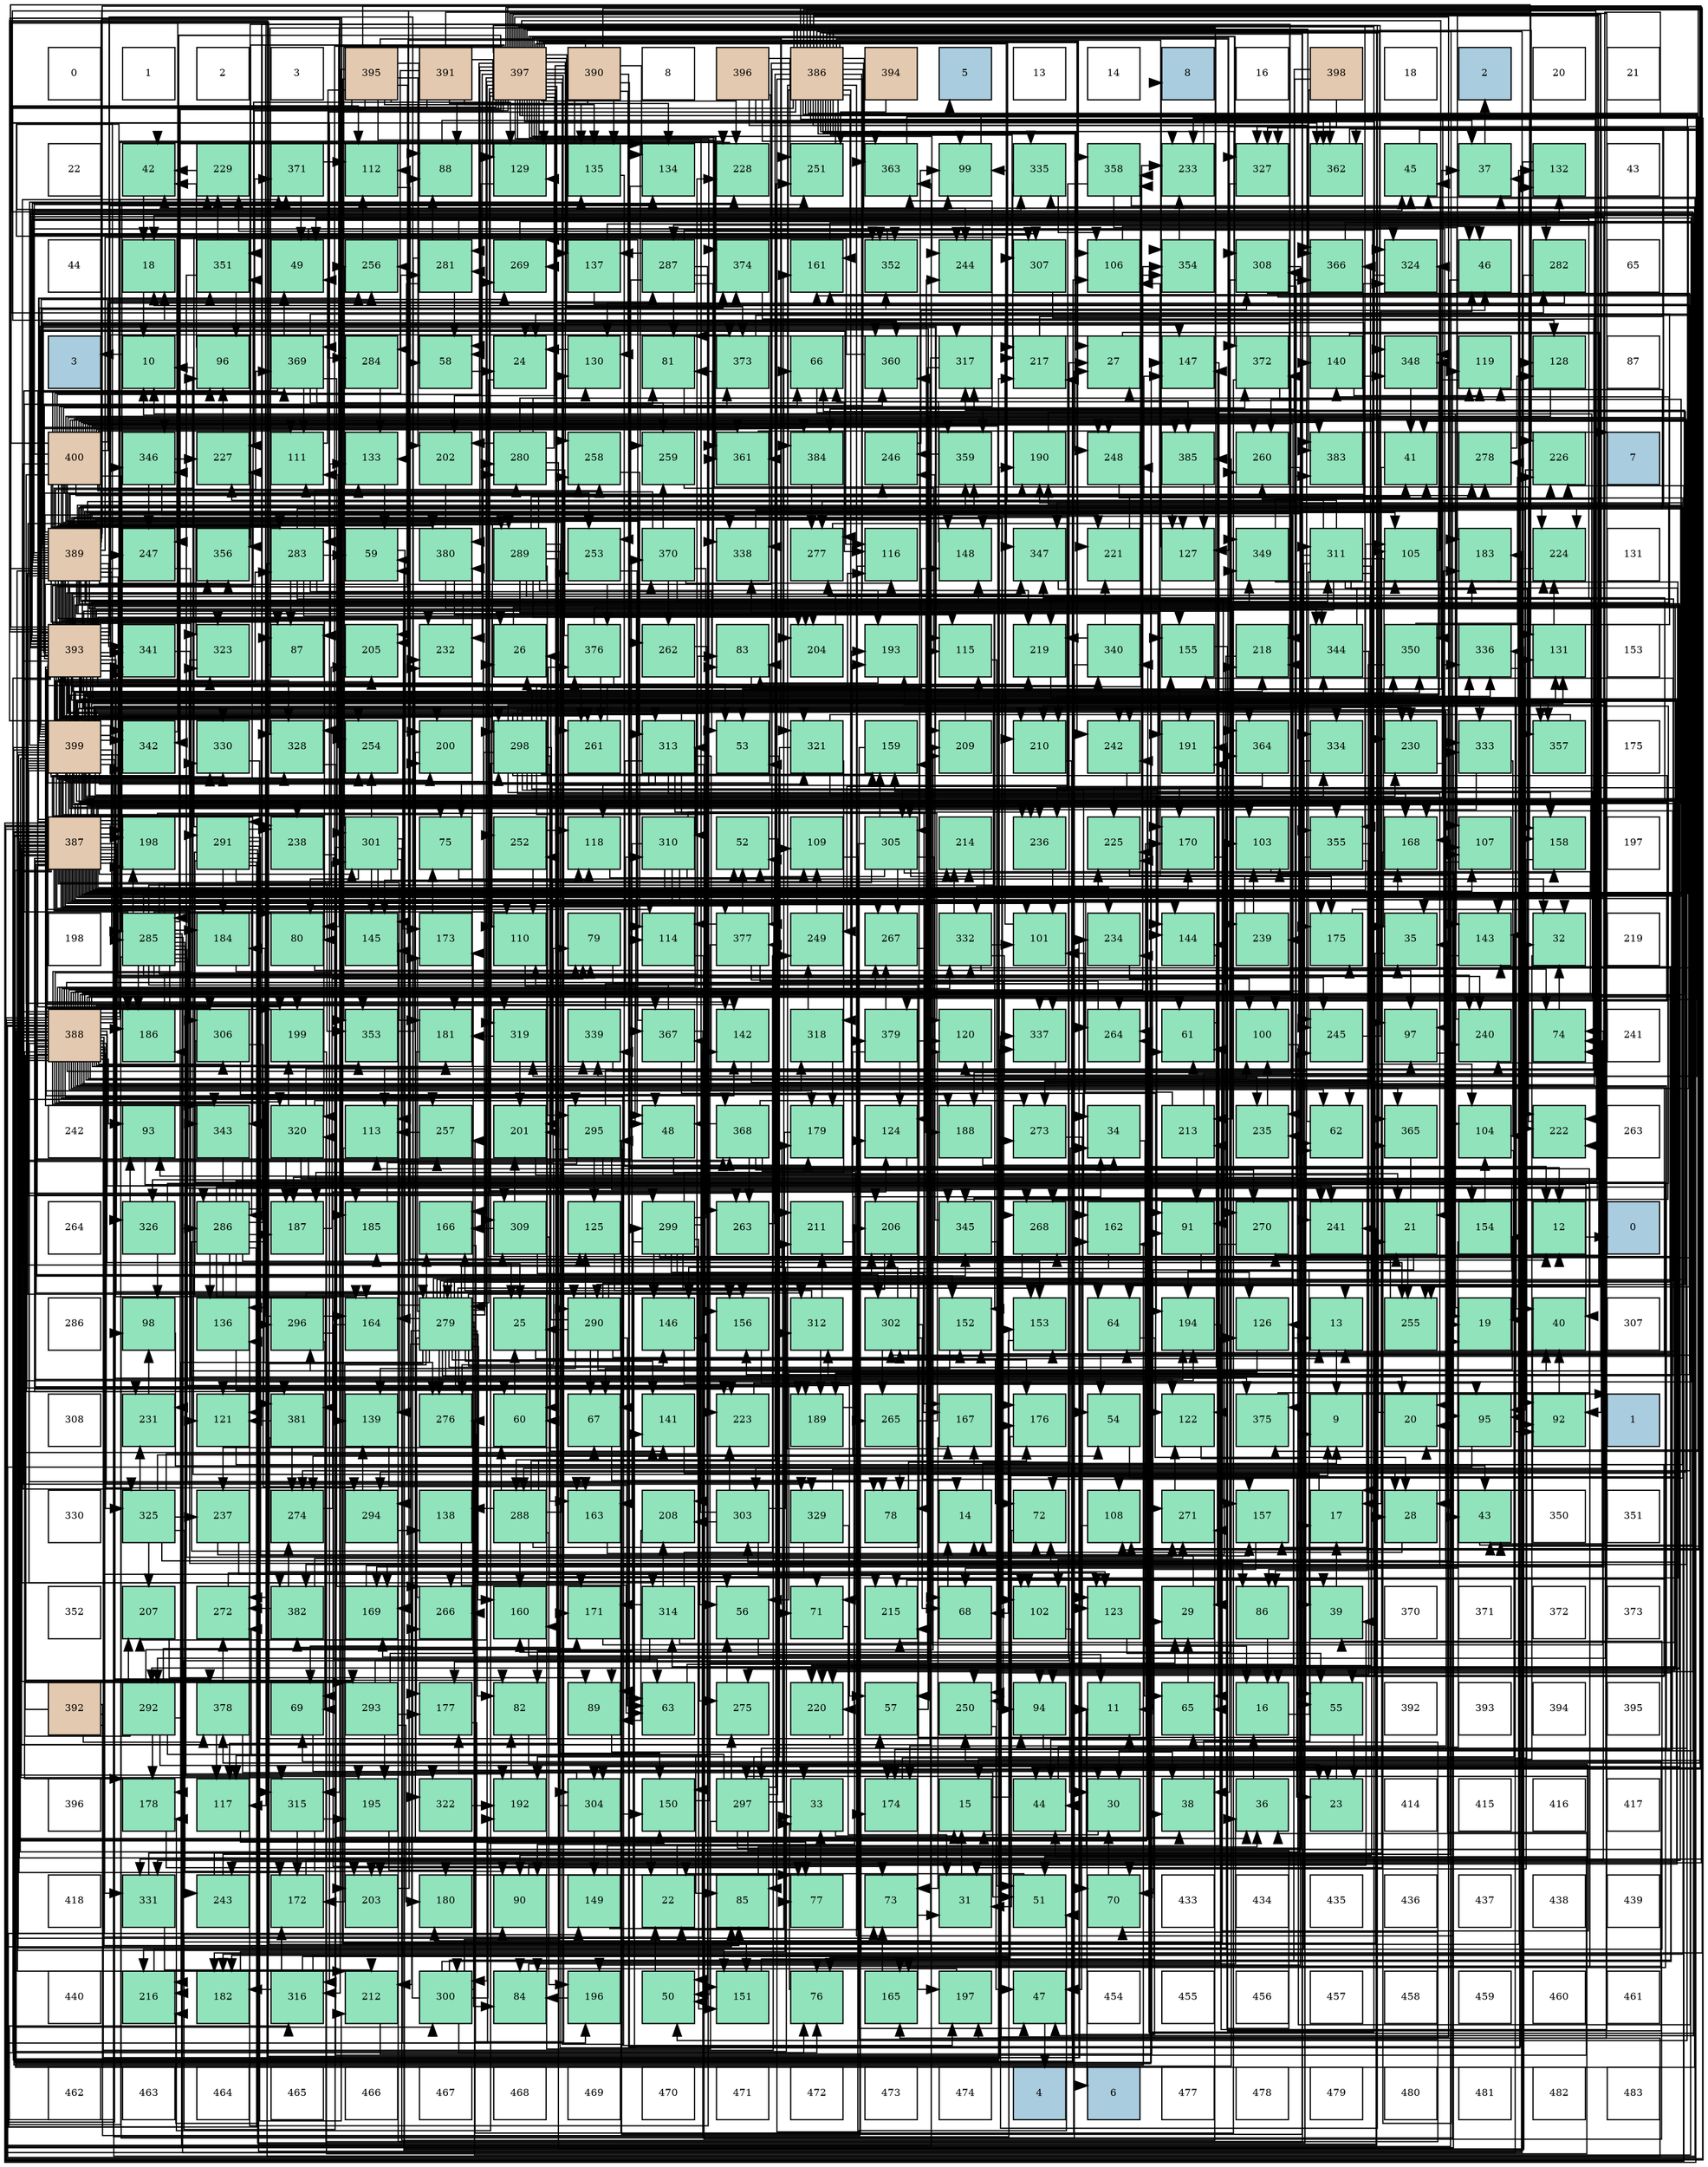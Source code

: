 digraph layout{
 rankdir=TB;
 splines=ortho;
 node [style=filled shape=square fixedsize=true width=0.6];
0[label="0", fontsize=8, fillcolor="#ffffff"];
1[label="1", fontsize=8, fillcolor="#ffffff"];
2[label="2", fontsize=8, fillcolor="#ffffff"];
3[label="3", fontsize=8, fillcolor="#ffffff"];
4[label="395", fontsize=8, fillcolor="#e3c9af"];
5[label="391", fontsize=8, fillcolor="#e3c9af"];
6[label="397", fontsize=8, fillcolor="#e3c9af"];
7[label="390", fontsize=8, fillcolor="#e3c9af"];
8[label="8", fontsize=8, fillcolor="#ffffff"];
9[label="396", fontsize=8, fillcolor="#e3c9af"];
10[label="386", fontsize=8, fillcolor="#e3c9af"];
11[label="394", fontsize=8, fillcolor="#e3c9af"];
12[label="5", fontsize=8, fillcolor="#a9ccde"];
13[label="13", fontsize=8, fillcolor="#ffffff"];
14[label="14", fontsize=8, fillcolor="#ffffff"];
15[label="8", fontsize=8, fillcolor="#a9ccde"];
16[label="16", fontsize=8, fillcolor="#ffffff"];
17[label="398", fontsize=8, fillcolor="#e3c9af"];
18[label="18", fontsize=8, fillcolor="#ffffff"];
19[label="2", fontsize=8, fillcolor="#a9ccde"];
20[label="20", fontsize=8, fillcolor="#ffffff"];
21[label="21", fontsize=8, fillcolor="#ffffff"];
22[label="22", fontsize=8, fillcolor="#ffffff"];
23[label="42", fontsize=8, fillcolor="#91e3bb"];
24[label="229", fontsize=8, fillcolor="#91e3bb"];
25[label="371", fontsize=8, fillcolor="#91e3bb"];
26[label="112", fontsize=8, fillcolor="#91e3bb"];
27[label="88", fontsize=8, fillcolor="#91e3bb"];
28[label="129", fontsize=8, fillcolor="#91e3bb"];
29[label="135", fontsize=8, fillcolor="#91e3bb"];
30[label="134", fontsize=8, fillcolor="#91e3bb"];
31[label="228", fontsize=8, fillcolor="#91e3bb"];
32[label="251", fontsize=8, fillcolor="#91e3bb"];
33[label="363", fontsize=8, fillcolor="#91e3bb"];
34[label="99", fontsize=8, fillcolor="#91e3bb"];
35[label="335", fontsize=8, fillcolor="#91e3bb"];
36[label="358", fontsize=8, fillcolor="#91e3bb"];
37[label="233", fontsize=8, fillcolor="#91e3bb"];
38[label="327", fontsize=8, fillcolor="#91e3bb"];
39[label="362", fontsize=8, fillcolor="#91e3bb"];
40[label="45", fontsize=8, fillcolor="#91e3bb"];
41[label="37", fontsize=8, fillcolor="#91e3bb"];
42[label="132", fontsize=8, fillcolor="#91e3bb"];
43[label="43", fontsize=8, fillcolor="#ffffff"];
44[label="44", fontsize=8, fillcolor="#ffffff"];
45[label="18", fontsize=8, fillcolor="#91e3bb"];
46[label="351", fontsize=8, fillcolor="#91e3bb"];
47[label="49", fontsize=8, fillcolor="#91e3bb"];
48[label="256", fontsize=8, fillcolor="#91e3bb"];
49[label="281", fontsize=8, fillcolor="#91e3bb"];
50[label="269", fontsize=8, fillcolor="#91e3bb"];
51[label="137", fontsize=8, fillcolor="#91e3bb"];
52[label="287", fontsize=8, fillcolor="#91e3bb"];
53[label="374", fontsize=8, fillcolor="#91e3bb"];
54[label="161", fontsize=8, fillcolor="#91e3bb"];
55[label="352", fontsize=8, fillcolor="#91e3bb"];
56[label="244", fontsize=8, fillcolor="#91e3bb"];
57[label="307", fontsize=8, fillcolor="#91e3bb"];
58[label="106", fontsize=8, fillcolor="#91e3bb"];
59[label="354", fontsize=8, fillcolor="#91e3bb"];
60[label="308", fontsize=8, fillcolor="#91e3bb"];
61[label="366", fontsize=8, fillcolor="#91e3bb"];
62[label="324", fontsize=8, fillcolor="#91e3bb"];
63[label="46", fontsize=8, fillcolor="#91e3bb"];
64[label="282", fontsize=8, fillcolor="#91e3bb"];
65[label="65", fontsize=8, fillcolor="#ffffff"];
66[label="3", fontsize=8, fillcolor="#a9ccde"];
67[label="10", fontsize=8, fillcolor="#91e3bb"];
68[label="96", fontsize=8, fillcolor="#91e3bb"];
69[label="369", fontsize=8, fillcolor="#91e3bb"];
70[label="284", fontsize=8, fillcolor="#91e3bb"];
71[label="58", fontsize=8, fillcolor="#91e3bb"];
72[label="24", fontsize=8, fillcolor="#91e3bb"];
73[label="130", fontsize=8, fillcolor="#91e3bb"];
74[label="81", fontsize=8, fillcolor="#91e3bb"];
75[label="373", fontsize=8, fillcolor="#91e3bb"];
76[label="66", fontsize=8, fillcolor="#91e3bb"];
77[label="360", fontsize=8, fillcolor="#91e3bb"];
78[label="317", fontsize=8, fillcolor="#91e3bb"];
79[label="217", fontsize=8, fillcolor="#91e3bb"];
80[label="27", fontsize=8, fillcolor="#91e3bb"];
81[label="147", fontsize=8, fillcolor="#91e3bb"];
82[label="372", fontsize=8, fillcolor="#91e3bb"];
83[label="140", fontsize=8, fillcolor="#91e3bb"];
84[label="348", fontsize=8, fillcolor="#91e3bb"];
85[label="119", fontsize=8, fillcolor="#91e3bb"];
86[label="128", fontsize=8, fillcolor="#91e3bb"];
87[label="87", fontsize=8, fillcolor="#ffffff"];
88[label="400", fontsize=8, fillcolor="#e3c9af"];
89[label="346", fontsize=8, fillcolor="#91e3bb"];
90[label="227", fontsize=8, fillcolor="#91e3bb"];
91[label="111", fontsize=8, fillcolor="#91e3bb"];
92[label="133", fontsize=8, fillcolor="#91e3bb"];
93[label="202", fontsize=8, fillcolor="#91e3bb"];
94[label="280", fontsize=8, fillcolor="#91e3bb"];
95[label="258", fontsize=8, fillcolor="#91e3bb"];
96[label="259", fontsize=8, fillcolor="#91e3bb"];
97[label="361", fontsize=8, fillcolor="#91e3bb"];
98[label="384", fontsize=8, fillcolor="#91e3bb"];
99[label="246", fontsize=8, fillcolor="#91e3bb"];
100[label="359", fontsize=8, fillcolor="#91e3bb"];
101[label="190", fontsize=8, fillcolor="#91e3bb"];
102[label="248", fontsize=8, fillcolor="#91e3bb"];
103[label="385", fontsize=8, fillcolor="#91e3bb"];
104[label="260", fontsize=8, fillcolor="#91e3bb"];
105[label="383", fontsize=8, fillcolor="#91e3bb"];
106[label="41", fontsize=8, fillcolor="#91e3bb"];
107[label="278", fontsize=8, fillcolor="#91e3bb"];
108[label="226", fontsize=8, fillcolor="#91e3bb"];
109[label="7", fontsize=8, fillcolor="#a9ccde"];
110[label="389", fontsize=8, fillcolor="#e3c9af"];
111[label="247", fontsize=8, fillcolor="#91e3bb"];
112[label="356", fontsize=8, fillcolor="#91e3bb"];
113[label="283", fontsize=8, fillcolor="#91e3bb"];
114[label="59", fontsize=8, fillcolor="#91e3bb"];
115[label="380", fontsize=8, fillcolor="#91e3bb"];
116[label="289", fontsize=8, fillcolor="#91e3bb"];
117[label="253", fontsize=8, fillcolor="#91e3bb"];
118[label="370", fontsize=8, fillcolor="#91e3bb"];
119[label="338", fontsize=8, fillcolor="#91e3bb"];
120[label="277", fontsize=8, fillcolor="#91e3bb"];
121[label="116", fontsize=8, fillcolor="#91e3bb"];
122[label="148", fontsize=8, fillcolor="#91e3bb"];
123[label="347", fontsize=8, fillcolor="#91e3bb"];
124[label="221", fontsize=8, fillcolor="#91e3bb"];
125[label="127", fontsize=8, fillcolor="#91e3bb"];
126[label="349", fontsize=8, fillcolor="#91e3bb"];
127[label="311", fontsize=8, fillcolor="#91e3bb"];
128[label="105", fontsize=8, fillcolor="#91e3bb"];
129[label="183", fontsize=8, fillcolor="#91e3bb"];
130[label="224", fontsize=8, fillcolor="#91e3bb"];
131[label="131", fontsize=8, fillcolor="#ffffff"];
132[label="393", fontsize=8, fillcolor="#e3c9af"];
133[label="341", fontsize=8, fillcolor="#91e3bb"];
134[label="323", fontsize=8, fillcolor="#91e3bb"];
135[label="87", fontsize=8, fillcolor="#91e3bb"];
136[label="205", fontsize=8, fillcolor="#91e3bb"];
137[label="232", fontsize=8, fillcolor="#91e3bb"];
138[label="26", fontsize=8, fillcolor="#91e3bb"];
139[label="376", fontsize=8, fillcolor="#91e3bb"];
140[label="262", fontsize=8, fillcolor="#91e3bb"];
141[label="83", fontsize=8, fillcolor="#91e3bb"];
142[label="204", fontsize=8, fillcolor="#91e3bb"];
143[label="193", fontsize=8, fillcolor="#91e3bb"];
144[label="115", fontsize=8, fillcolor="#91e3bb"];
145[label="219", fontsize=8, fillcolor="#91e3bb"];
146[label="340", fontsize=8, fillcolor="#91e3bb"];
147[label="155", fontsize=8, fillcolor="#91e3bb"];
148[label="218", fontsize=8, fillcolor="#91e3bb"];
149[label="344", fontsize=8, fillcolor="#91e3bb"];
150[label="350", fontsize=8, fillcolor="#91e3bb"];
151[label="336", fontsize=8, fillcolor="#91e3bb"];
152[label="131", fontsize=8, fillcolor="#91e3bb"];
153[label="153", fontsize=8, fillcolor="#ffffff"];
154[label="399", fontsize=8, fillcolor="#e3c9af"];
155[label="342", fontsize=8, fillcolor="#91e3bb"];
156[label="330", fontsize=8, fillcolor="#91e3bb"];
157[label="328", fontsize=8, fillcolor="#91e3bb"];
158[label="254", fontsize=8, fillcolor="#91e3bb"];
159[label="200", fontsize=8, fillcolor="#91e3bb"];
160[label="298", fontsize=8, fillcolor="#91e3bb"];
161[label="261", fontsize=8, fillcolor="#91e3bb"];
162[label="313", fontsize=8, fillcolor="#91e3bb"];
163[label="53", fontsize=8, fillcolor="#91e3bb"];
164[label="321", fontsize=8, fillcolor="#91e3bb"];
165[label="159", fontsize=8, fillcolor="#91e3bb"];
166[label="209", fontsize=8, fillcolor="#91e3bb"];
167[label="210", fontsize=8, fillcolor="#91e3bb"];
168[label="242", fontsize=8, fillcolor="#91e3bb"];
169[label="191", fontsize=8, fillcolor="#91e3bb"];
170[label="364", fontsize=8, fillcolor="#91e3bb"];
171[label="334", fontsize=8, fillcolor="#91e3bb"];
172[label="230", fontsize=8, fillcolor="#91e3bb"];
173[label="333", fontsize=8, fillcolor="#91e3bb"];
174[label="357", fontsize=8, fillcolor="#91e3bb"];
175[label="175", fontsize=8, fillcolor="#ffffff"];
176[label="387", fontsize=8, fillcolor="#e3c9af"];
177[label="198", fontsize=8, fillcolor="#91e3bb"];
178[label="291", fontsize=8, fillcolor="#91e3bb"];
179[label="238", fontsize=8, fillcolor="#91e3bb"];
180[label="301", fontsize=8, fillcolor="#91e3bb"];
181[label="75", fontsize=8, fillcolor="#91e3bb"];
182[label="252", fontsize=8, fillcolor="#91e3bb"];
183[label="118", fontsize=8, fillcolor="#91e3bb"];
184[label="310", fontsize=8, fillcolor="#91e3bb"];
185[label="52", fontsize=8, fillcolor="#91e3bb"];
186[label="109", fontsize=8, fillcolor="#91e3bb"];
187[label="305", fontsize=8, fillcolor="#91e3bb"];
188[label="214", fontsize=8, fillcolor="#91e3bb"];
189[label="236", fontsize=8, fillcolor="#91e3bb"];
190[label="225", fontsize=8, fillcolor="#91e3bb"];
191[label="170", fontsize=8, fillcolor="#91e3bb"];
192[label="103", fontsize=8, fillcolor="#91e3bb"];
193[label="355", fontsize=8, fillcolor="#91e3bb"];
194[label="168", fontsize=8, fillcolor="#91e3bb"];
195[label="107", fontsize=8, fillcolor="#91e3bb"];
196[label="158", fontsize=8, fillcolor="#91e3bb"];
197[label="197", fontsize=8, fillcolor="#ffffff"];
198[label="198", fontsize=8, fillcolor="#ffffff"];
199[label="285", fontsize=8, fillcolor="#91e3bb"];
200[label="184", fontsize=8, fillcolor="#91e3bb"];
201[label="80", fontsize=8, fillcolor="#91e3bb"];
202[label="145", fontsize=8, fillcolor="#91e3bb"];
203[label="173", fontsize=8, fillcolor="#91e3bb"];
204[label="110", fontsize=8, fillcolor="#91e3bb"];
205[label="79", fontsize=8, fillcolor="#91e3bb"];
206[label="114", fontsize=8, fillcolor="#91e3bb"];
207[label="377", fontsize=8, fillcolor="#91e3bb"];
208[label="249", fontsize=8, fillcolor="#91e3bb"];
209[label="267", fontsize=8, fillcolor="#91e3bb"];
210[label="332", fontsize=8, fillcolor="#91e3bb"];
211[label="101", fontsize=8, fillcolor="#91e3bb"];
212[label="234", fontsize=8, fillcolor="#91e3bb"];
213[label="144", fontsize=8, fillcolor="#91e3bb"];
214[label="239", fontsize=8, fillcolor="#91e3bb"];
215[label="175", fontsize=8, fillcolor="#91e3bb"];
216[label="35", fontsize=8, fillcolor="#91e3bb"];
217[label="143", fontsize=8, fillcolor="#91e3bb"];
218[label="32", fontsize=8, fillcolor="#91e3bb"];
219[label="219", fontsize=8, fillcolor="#ffffff"];
220[label="388", fontsize=8, fillcolor="#e3c9af"];
221[label="186", fontsize=8, fillcolor="#91e3bb"];
222[label="306", fontsize=8, fillcolor="#91e3bb"];
223[label="199", fontsize=8, fillcolor="#91e3bb"];
224[label="353", fontsize=8, fillcolor="#91e3bb"];
225[label="181", fontsize=8, fillcolor="#91e3bb"];
226[label="319", fontsize=8, fillcolor="#91e3bb"];
227[label="339", fontsize=8, fillcolor="#91e3bb"];
228[label="367", fontsize=8, fillcolor="#91e3bb"];
229[label="142", fontsize=8, fillcolor="#91e3bb"];
230[label="318", fontsize=8, fillcolor="#91e3bb"];
231[label="379", fontsize=8, fillcolor="#91e3bb"];
232[label="120", fontsize=8, fillcolor="#91e3bb"];
233[label="337", fontsize=8, fillcolor="#91e3bb"];
234[label="264", fontsize=8, fillcolor="#91e3bb"];
235[label="61", fontsize=8, fillcolor="#91e3bb"];
236[label="100", fontsize=8, fillcolor="#91e3bb"];
237[label="245", fontsize=8, fillcolor="#91e3bb"];
238[label="97", fontsize=8, fillcolor="#91e3bb"];
239[label="240", fontsize=8, fillcolor="#91e3bb"];
240[label="74", fontsize=8, fillcolor="#91e3bb"];
241[label="241", fontsize=8, fillcolor="#ffffff"];
242[label="242", fontsize=8, fillcolor="#ffffff"];
243[label="93", fontsize=8, fillcolor="#91e3bb"];
244[label="343", fontsize=8, fillcolor="#91e3bb"];
245[label="320", fontsize=8, fillcolor="#91e3bb"];
246[label="113", fontsize=8, fillcolor="#91e3bb"];
247[label="257", fontsize=8, fillcolor="#91e3bb"];
248[label="201", fontsize=8, fillcolor="#91e3bb"];
249[label="295", fontsize=8, fillcolor="#91e3bb"];
250[label="48", fontsize=8, fillcolor="#91e3bb"];
251[label="368", fontsize=8, fillcolor="#91e3bb"];
252[label="179", fontsize=8, fillcolor="#91e3bb"];
253[label="124", fontsize=8, fillcolor="#91e3bb"];
254[label="188", fontsize=8, fillcolor="#91e3bb"];
255[label="273", fontsize=8, fillcolor="#91e3bb"];
256[label="34", fontsize=8, fillcolor="#91e3bb"];
257[label="213", fontsize=8, fillcolor="#91e3bb"];
258[label="235", fontsize=8, fillcolor="#91e3bb"];
259[label="62", fontsize=8, fillcolor="#91e3bb"];
260[label="365", fontsize=8, fillcolor="#91e3bb"];
261[label="104", fontsize=8, fillcolor="#91e3bb"];
262[label="222", fontsize=8, fillcolor="#91e3bb"];
263[label="263", fontsize=8, fillcolor="#ffffff"];
264[label="264", fontsize=8, fillcolor="#ffffff"];
265[label="326", fontsize=8, fillcolor="#91e3bb"];
266[label="286", fontsize=8, fillcolor="#91e3bb"];
267[label="187", fontsize=8, fillcolor="#91e3bb"];
268[label="185", fontsize=8, fillcolor="#91e3bb"];
269[label="166", fontsize=8, fillcolor="#91e3bb"];
270[label="309", fontsize=8, fillcolor="#91e3bb"];
271[label="125", fontsize=8, fillcolor="#91e3bb"];
272[label="299", fontsize=8, fillcolor="#91e3bb"];
273[label="263", fontsize=8, fillcolor="#91e3bb"];
274[label="211", fontsize=8, fillcolor="#91e3bb"];
275[label="206", fontsize=8, fillcolor="#91e3bb"];
276[label="345", fontsize=8, fillcolor="#91e3bb"];
277[label="268", fontsize=8, fillcolor="#91e3bb"];
278[label="162", fontsize=8, fillcolor="#91e3bb"];
279[label="91", fontsize=8, fillcolor="#91e3bb"];
280[label="270", fontsize=8, fillcolor="#91e3bb"];
281[label="241", fontsize=8, fillcolor="#91e3bb"];
282[label="21", fontsize=8, fillcolor="#91e3bb"];
283[label="154", fontsize=8, fillcolor="#91e3bb"];
284[label="12", fontsize=8, fillcolor="#91e3bb"];
285[label="0", fontsize=8, fillcolor="#a9ccde"];
286[label="286", fontsize=8, fillcolor="#ffffff"];
287[label="98", fontsize=8, fillcolor="#91e3bb"];
288[label="136", fontsize=8, fillcolor="#91e3bb"];
289[label="296", fontsize=8, fillcolor="#91e3bb"];
290[label="164", fontsize=8, fillcolor="#91e3bb"];
291[label="279", fontsize=8, fillcolor="#91e3bb"];
292[label="25", fontsize=8, fillcolor="#91e3bb"];
293[label="290", fontsize=8, fillcolor="#91e3bb"];
294[label="146", fontsize=8, fillcolor="#91e3bb"];
295[label="156", fontsize=8, fillcolor="#91e3bb"];
296[label="312", fontsize=8, fillcolor="#91e3bb"];
297[label="302", fontsize=8, fillcolor="#91e3bb"];
298[label="152", fontsize=8, fillcolor="#91e3bb"];
299[label="153", fontsize=8, fillcolor="#91e3bb"];
300[label="64", fontsize=8, fillcolor="#91e3bb"];
301[label="194", fontsize=8, fillcolor="#91e3bb"];
302[label="126", fontsize=8, fillcolor="#91e3bb"];
303[label="13", fontsize=8, fillcolor="#91e3bb"];
304[label="255", fontsize=8, fillcolor="#91e3bb"];
305[label="19", fontsize=8, fillcolor="#91e3bb"];
306[label="40", fontsize=8, fillcolor="#91e3bb"];
307[label="307", fontsize=8, fillcolor="#ffffff"];
308[label="308", fontsize=8, fillcolor="#ffffff"];
309[label="231", fontsize=8, fillcolor="#91e3bb"];
310[label="121", fontsize=8, fillcolor="#91e3bb"];
311[label="381", fontsize=8, fillcolor="#91e3bb"];
312[label="139", fontsize=8, fillcolor="#91e3bb"];
313[label="276", fontsize=8, fillcolor="#91e3bb"];
314[label="60", fontsize=8, fillcolor="#91e3bb"];
315[label="67", fontsize=8, fillcolor="#91e3bb"];
316[label="141", fontsize=8, fillcolor="#91e3bb"];
317[label="223", fontsize=8, fillcolor="#91e3bb"];
318[label="189", fontsize=8, fillcolor="#91e3bb"];
319[label="265", fontsize=8, fillcolor="#91e3bb"];
320[label="167", fontsize=8, fillcolor="#91e3bb"];
321[label="176", fontsize=8, fillcolor="#91e3bb"];
322[label="54", fontsize=8, fillcolor="#91e3bb"];
323[label="122", fontsize=8, fillcolor="#91e3bb"];
324[label="375", fontsize=8, fillcolor="#91e3bb"];
325[label="9", fontsize=8, fillcolor="#91e3bb"];
326[label="20", fontsize=8, fillcolor="#91e3bb"];
327[label="95", fontsize=8, fillcolor="#91e3bb"];
328[label="92", fontsize=8, fillcolor="#91e3bb"];
329[label="1", fontsize=8, fillcolor="#a9ccde"];
330[label="330", fontsize=8, fillcolor="#ffffff"];
331[label="325", fontsize=8, fillcolor="#91e3bb"];
332[label="237", fontsize=8, fillcolor="#91e3bb"];
333[label="274", fontsize=8, fillcolor="#91e3bb"];
334[label="294", fontsize=8, fillcolor="#91e3bb"];
335[label="138", fontsize=8, fillcolor="#91e3bb"];
336[label="288", fontsize=8, fillcolor="#91e3bb"];
337[label="163", fontsize=8, fillcolor="#91e3bb"];
338[label="208", fontsize=8, fillcolor="#91e3bb"];
339[label="303", fontsize=8, fillcolor="#91e3bb"];
340[label="329", fontsize=8, fillcolor="#91e3bb"];
341[label="78", fontsize=8, fillcolor="#91e3bb"];
342[label="14", fontsize=8, fillcolor="#91e3bb"];
343[label="72", fontsize=8, fillcolor="#91e3bb"];
344[label="108", fontsize=8, fillcolor="#91e3bb"];
345[label="271", fontsize=8, fillcolor="#91e3bb"];
346[label="157", fontsize=8, fillcolor="#91e3bb"];
347[label="17", fontsize=8, fillcolor="#91e3bb"];
348[label="28", fontsize=8, fillcolor="#91e3bb"];
349[label="43", fontsize=8, fillcolor="#91e3bb"];
350[label="350", fontsize=8, fillcolor="#ffffff"];
351[label="351", fontsize=8, fillcolor="#ffffff"];
352[label="352", fontsize=8, fillcolor="#ffffff"];
353[label="207", fontsize=8, fillcolor="#91e3bb"];
354[label="272", fontsize=8, fillcolor="#91e3bb"];
355[label="382", fontsize=8, fillcolor="#91e3bb"];
356[label="169", fontsize=8, fillcolor="#91e3bb"];
357[label="266", fontsize=8, fillcolor="#91e3bb"];
358[label="160", fontsize=8, fillcolor="#91e3bb"];
359[label="171", fontsize=8, fillcolor="#91e3bb"];
360[label="314", fontsize=8, fillcolor="#91e3bb"];
361[label="56", fontsize=8, fillcolor="#91e3bb"];
362[label="71", fontsize=8, fillcolor="#91e3bb"];
363[label="215", fontsize=8, fillcolor="#91e3bb"];
364[label="68", fontsize=8, fillcolor="#91e3bb"];
365[label="102", fontsize=8, fillcolor="#91e3bb"];
366[label="123", fontsize=8, fillcolor="#91e3bb"];
367[label="29", fontsize=8, fillcolor="#91e3bb"];
368[label="86", fontsize=8, fillcolor="#91e3bb"];
369[label="39", fontsize=8, fillcolor="#91e3bb"];
370[label="370", fontsize=8, fillcolor="#ffffff"];
371[label="371", fontsize=8, fillcolor="#ffffff"];
372[label="372", fontsize=8, fillcolor="#ffffff"];
373[label="373", fontsize=8, fillcolor="#ffffff"];
374[label="392", fontsize=8, fillcolor="#e3c9af"];
375[label="292", fontsize=8, fillcolor="#91e3bb"];
376[label="378", fontsize=8, fillcolor="#91e3bb"];
377[label="69", fontsize=8, fillcolor="#91e3bb"];
378[label="293", fontsize=8, fillcolor="#91e3bb"];
379[label="177", fontsize=8, fillcolor="#91e3bb"];
380[label="82", fontsize=8, fillcolor="#91e3bb"];
381[label="89", fontsize=8, fillcolor="#91e3bb"];
382[label="63", fontsize=8, fillcolor="#91e3bb"];
383[label="275", fontsize=8, fillcolor="#91e3bb"];
384[label="220", fontsize=8, fillcolor="#91e3bb"];
385[label="57", fontsize=8, fillcolor="#91e3bb"];
386[label="250", fontsize=8, fillcolor="#91e3bb"];
387[label="94", fontsize=8, fillcolor="#91e3bb"];
388[label="11", fontsize=8, fillcolor="#91e3bb"];
389[label="65", fontsize=8, fillcolor="#91e3bb"];
390[label="16", fontsize=8, fillcolor="#91e3bb"];
391[label="55", fontsize=8, fillcolor="#91e3bb"];
392[label="392", fontsize=8, fillcolor="#ffffff"];
393[label="393", fontsize=8, fillcolor="#ffffff"];
394[label="394", fontsize=8, fillcolor="#ffffff"];
395[label="395", fontsize=8, fillcolor="#ffffff"];
396[label="396", fontsize=8, fillcolor="#ffffff"];
397[label="178", fontsize=8, fillcolor="#91e3bb"];
398[label="117", fontsize=8, fillcolor="#91e3bb"];
399[label="315", fontsize=8, fillcolor="#91e3bb"];
400[label="195", fontsize=8, fillcolor="#91e3bb"];
401[label="322", fontsize=8, fillcolor="#91e3bb"];
402[label="192", fontsize=8, fillcolor="#91e3bb"];
403[label="304", fontsize=8, fillcolor="#91e3bb"];
404[label="150", fontsize=8, fillcolor="#91e3bb"];
405[label="297", fontsize=8, fillcolor="#91e3bb"];
406[label="33", fontsize=8, fillcolor="#91e3bb"];
407[label="174", fontsize=8, fillcolor="#91e3bb"];
408[label="15", fontsize=8, fillcolor="#91e3bb"];
409[label="44", fontsize=8, fillcolor="#91e3bb"];
410[label="30", fontsize=8, fillcolor="#91e3bb"];
411[label="38", fontsize=8, fillcolor="#91e3bb"];
412[label="36", fontsize=8, fillcolor="#91e3bb"];
413[label="23", fontsize=8, fillcolor="#91e3bb"];
414[label="414", fontsize=8, fillcolor="#ffffff"];
415[label="415", fontsize=8, fillcolor="#ffffff"];
416[label="416", fontsize=8, fillcolor="#ffffff"];
417[label="417", fontsize=8, fillcolor="#ffffff"];
418[label="418", fontsize=8, fillcolor="#ffffff"];
419[label="331", fontsize=8, fillcolor="#91e3bb"];
420[label="243", fontsize=8, fillcolor="#91e3bb"];
421[label="172", fontsize=8, fillcolor="#91e3bb"];
422[label="203", fontsize=8, fillcolor="#91e3bb"];
423[label="180", fontsize=8, fillcolor="#91e3bb"];
424[label="90", fontsize=8, fillcolor="#91e3bb"];
425[label="149", fontsize=8, fillcolor="#91e3bb"];
426[label="22", fontsize=8, fillcolor="#91e3bb"];
427[label="85", fontsize=8, fillcolor="#91e3bb"];
428[label="77", fontsize=8, fillcolor="#91e3bb"];
429[label="73", fontsize=8, fillcolor="#91e3bb"];
430[label="31", fontsize=8, fillcolor="#91e3bb"];
431[label="51", fontsize=8, fillcolor="#91e3bb"];
432[label="70", fontsize=8, fillcolor="#91e3bb"];
433[label="433", fontsize=8, fillcolor="#ffffff"];
434[label="434", fontsize=8, fillcolor="#ffffff"];
435[label="435", fontsize=8, fillcolor="#ffffff"];
436[label="436", fontsize=8, fillcolor="#ffffff"];
437[label="437", fontsize=8, fillcolor="#ffffff"];
438[label="438", fontsize=8, fillcolor="#ffffff"];
439[label="439", fontsize=8, fillcolor="#ffffff"];
440[label="440", fontsize=8, fillcolor="#ffffff"];
441[label="216", fontsize=8, fillcolor="#91e3bb"];
442[label="182", fontsize=8, fillcolor="#91e3bb"];
443[label="316", fontsize=8, fillcolor="#91e3bb"];
444[label="212", fontsize=8, fillcolor="#91e3bb"];
445[label="300", fontsize=8, fillcolor="#91e3bb"];
446[label="84", fontsize=8, fillcolor="#91e3bb"];
447[label="196", fontsize=8, fillcolor="#91e3bb"];
448[label="50", fontsize=8, fillcolor="#91e3bb"];
449[label="151", fontsize=8, fillcolor="#91e3bb"];
450[label="76", fontsize=8, fillcolor="#91e3bb"];
451[label="165", fontsize=8, fillcolor="#91e3bb"];
452[label="197", fontsize=8, fillcolor="#91e3bb"];
453[label="47", fontsize=8, fillcolor="#91e3bb"];
454[label="454", fontsize=8, fillcolor="#ffffff"];
455[label="455", fontsize=8, fillcolor="#ffffff"];
456[label="456", fontsize=8, fillcolor="#ffffff"];
457[label="457", fontsize=8, fillcolor="#ffffff"];
458[label="458", fontsize=8, fillcolor="#ffffff"];
459[label="459", fontsize=8, fillcolor="#ffffff"];
460[label="460", fontsize=8, fillcolor="#ffffff"];
461[label="461", fontsize=8, fillcolor="#ffffff"];
462[label="462", fontsize=8, fillcolor="#ffffff"];
463[label="463", fontsize=8, fillcolor="#ffffff"];
464[label="464", fontsize=8, fillcolor="#ffffff"];
465[label="465", fontsize=8, fillcolor="#ffffff"];
466[label="466", fontsize=8, fillcolor="#ffffff"];
467[label="467", fontsize=8, fillcolor="#ffffff"];
468[label="468", fontsize=8, fillcolor="#ffffff"];
469[label="469", fontsize=8, fillcolor="#ffffff"];
470[label="470", fontsize=8, fillcolor="#ffffff"];
471[label="471", fontsize=8, fillcolor="#ffffff"];
472[label="472", fontsize=8, fillcolor="#ffffff"];
473[label="473", fontsize=8, fillcolor="#ffffff"];
474[label="474", fontsize=8, fillcolor="#ffffff"];
475[label="4", fontsize=8, fillcolor="#a9ccde"];
476[label="6", fontsize=8, fillcolor="#a9ccde"];
477[label="477", fontsize=8, fillcolor="#ffffff"];
478[label="478", fontsize=8, fillcolor="#ffffff"];
479[label="479", fontsize=8, fillcolor="#ffffff"];
480[label="480", fontsize=8, fillcolor="#ffffff"];
481[label="481", fontsize=8, fillcolor="#ffffff"];
482[label="482", fontsize=8, fillcolor="#ffffff"];
483[label="483", fontsize=8, fillcolor="#ffffff"];
edge [constraint=false, style=vis];325 -> 329;
67 -> 66;
388 -> 476;
284 -> 285;
303 -> 325;
342 -> 325;
408 -> 325;
390 -> 325;
347 -> 67;
45 -> 67;
305 -> 67;
326 -> 67;
282 -> 388;
426 -> 388;
413 -> 388;
72 -> 284;
292 -> 303;
138 -> 303;
80 -> 303;
348 -> 342;
367 -> 342;
410 -> 408;
430 -> 408;
218 -> 408;
406 -> 408;
256 -> 390;
216 -> 390;
412 -> 390;
41 -> 19;
411 -> 347;
369 -> 347;
306 -> 347;
106 -> 347;
23 -> 45;
349 -> 45;
409 -> 305;
40 -> 326;
63 -> 326;
453 -> 475;
250 -> 282;
47 -> 282;
448 -> 426;
431 -> 426;
185 -> 413;
163 -> 413;
322 -> 413;
391 -> 413;
361 -> 388;
385 -> 72;
71 -> 72;
114 -> 284;
314 -> 292;
235 -> 138;
259 -> 80;
382 -> 303;
300 -> 348;
389 -> 367;
76 -> 367;
315 -> 342;
364 -> 342;
377 -> 410;
432 -> 410;
362 -> 430;
343 -> 430;
429 -> 430;
240 -> 218;
181 -> 218;
450 -> 406;
428 -> 406;
341 -> 256;
205 -> 256;
201 -> 216;
74 -> 216;
380 -> 216;
141 -> 216;
446 -> 412;
427 -> 412;
368 -> 390;
135 -> 41;
27 -> 41;
381 -> 411;
424 -> 369;
279 -> 369;
328 -> 306;
243 -> 306;
387 -> 106;
327 -> 23;
68 -> 23;
238 -> 349;
287 -> 349;
34 -> 349;
236 -> 45;
211 -> 45;
365 -> 409;
192 -> 305;
261 -> 305;
128 -> 40;
58 -> 63;
195 -> 326;
344 -> 453;
186 -> 453;
204 -> 250;
91 -> 47;
26 -> 282;
246 -> 282;
206 -> 448;
144 -> 431;
121 -> 426;
398 -> 426;
183 -> 185;
85 -> 163;
232 -> 322;
310 -> 391;
323 -> 391;
366 -> 391;
253 -> 391;
271 -> 361;
302 -> 361;
125 -> 15;
86 -> 385;
28 -> 71;
73 -> 72;
152 -> 72;
42 -> 114;
92 -> 114;
30 -> 284;
29 -> 284;
288 -> 314;
288 -> 271;
51 -> 235;
51 -> 259;
335 -> 382;
312 -> 382;
83 -> 300;
83 -> 74;
83 -> 85;
316 -> 348;
229 -> 348;
217 -> 348;
213 -> 389;
202 -> 389;
294 -> 389;
81 -> 389;
122 -> 76;
425 -> 76;
425 -> 302;
404 -> 367;
449 -> 367;
298 -> 315;
299 -> 364;
283 -> 364;
147 -> 377;
295 -> 432;
346 -> 432;
196 -> 432;
165 -> 432;
358 -> 410;
54 -> 410;
278 -> 362;
337 -> 343;
290 -> 429;
451 -> 429;
269 -> 429;
320 -> 429;
194 -> 430;
356 -> 240;
191 -> 240;
359 -> 240;
421 -> 240;
203 -> 181;
407 -> 218;
215 -> 218;
321 -> 450;
379 -> 428;
397 -> 428;
252 -> 428;
423 -> 428;
225 -> 406;
442 -> 406;
129 -> 341;
200 -> 205;
268 -> 205;
221 -> 205;
267 -> 205;
254 -> 256;
318 -> 256;
101 -> 201;
169 -> 74;
402 -> 380;
143 -> 141;
301 -> 446;
400 -> 446;
447 -> 446;
452 -> 446;
177 -> 427;
223 -> 412;
159 -> 412;
248 -> 368;
93 -> 135;
422 -> 27;
142 -> 41;
136 -> 41;
275 -> 381;
353 -> 381;
338 -> 381;
166 -> 381;
167 -> 411;
274 -> 424;
444 -> 279;
257 -> 279;
257 -> 238;
257 -> 211;
188 -> 279;
363 -> 369;
441 -> 369;
79 -> 328;
148 -> 243;
145 -> 306;
384 -> 387;
124 -> 106;
262 -> 106;
317 -> 327;
130 -> 327;
190 -> 327;
108 -> 327;
90 -> 68;
31 -> 23;
24 -> 23;
172 -> 238;
309 -> 287;
137 -> 34;
37 -> 349;
212 -> 236;
258 -> 236;
189 -> 211;
332 -> 365;
332 -> 192;
179 -> 409;
214 -> 192;
214 -> 58;
239 -> 192;
281 -> 261;
168 -> 305;
420 -> 128;
420 -> 195;
56 -> 63;
237 -> 63;
99 -> 63;
111 -> 326;
102 -> 344;
208 -> 186;
386 -> 453;
32 -> 12;
182 -> 204;
182 -> 183;
117 -> 250;
158 -> 91;
304 -> 26;
48 -> 26;
247 -> 246;
95 -> 206;
96 -> 144;
104 -> 431;
161 -> 121;
140 -> 398;
273 -> 185;
234 -> 163;
319 -> 232;
357 -> 322;
209 -> 322;
277 -> 310;
50 -> 310;
280 -> 323;
345 -> 323;
354 -> 366;
255 -> 366;
333 -> 253;
383 -> 361;
313 -> 361;
120 -> 125;
107 -> 86;
291 -> 385;
291 -> 300;
291 -> 76;
291 -> 377;
291 -> 343;
291 -> 380;
291 -> 183;
291 -> 73;
291 -> 152;
291 -> 316;
291 -> 229;
291 -> 213;
291 -> 202;
291 -> 294;
291 -> 81;
291 -> 122;
291 -> 449;
291 -> 299;
291 -> 147;
291 -> 295;
291 -> 346;
291 -> 358;
291 -> 54;
291 -> 337;
291 -> 290;
291 -> 269;
291 -> 194;
291 -> 356;
291 -> 359;
291 -> 421;
291 -> 203;
291 -> 215;
291 -> 379;
291 -> 397;
291 -> 252;
291 -> 357;
291 -> 383;
291 -> 313;
94 -> 85;
94 -> 28;
94 -> 73;
94 -> 152;
94 -> 93;
94 -> 142;
49 -> 71;
49 -> 27;
49 -> 323;
49 -> 42;
49 -> 92;
64 -> 114;
64 -> 73;
113 -> 163;
113 -> 114;
113 -> 135;
113 -> 204;
113 -> 85;
113 -> 92;
113 -> 142;
113 -> 277;
113 -> 354;
70 -> 92;
199 -> 341;
199 -> 201;
199 -> 74;
199 -> 141;
199 -> 427;
199 -> 204;
199 -> 30;
199 -> 29;
199 -> 129;
199 -> 200;
199 -> 268;
199 -> 221;
199 -> 254;
199 -> 318;
199 -> 101;
199 -> 169;
199 -> 402;
199 -> 143;
199 -> 400;
199 -> 447;
199 -> 452;
199 -> 177;
199 -> 223;
199 -> 159;
199 -> 422;
199 -> 136;
266 -> 292;
266 -> 377;
266 -> 450;
266 -> 26;
266 -> 144;
266 -> 310;
266 -> 288;
266 -> 312;
266 -> 451;
266 -> 225;
266 -> 268;
266 -> 267;
266 -> 117;
266 -> 247;
266 -> 313;
52 -> 448;
52 -> 74;
52 -> 144;
52 -> 288;
52 -> 51;
52 -> 117;
52 -> 255;
336 -> 314;
336 -> 315;
336 -> 335;
336 -> 165;
336 -> 358;
336 -> 321;
336 -> 252;
336 -> 447;
116 -> 314;
116 -> 206;
116 -> 398;
116 -> 316;
116 -> 213;
116 -> 81;
116 -> 404;
116 -> 101;
116 -> 169;
116 -> 143;
293 -> 292;
293 -> 138;
293 -> 80;
293 -> 235;
293 -> 259;
293 -> 382;
293 -> 315;
293 -> 271;
293 -> 312;
293 -> 298;
293 -> 283;
178 -> 292;
178 -> 259;
178 -> 450;
178 -> 346;
178 -> 290;
178 -> 451;
178 -> 129;
178 -> 200;
178 -> 167;
178 -> 188;
178 -> 441;
178 -> 190;
178 -> 179;
178 -> 281;
375 -> 235;
375 -> 427;
375 -> 359;
375 -> 397;
375 -> 301;
375 -> 353;
375 -> 166;
375 -> 441;
378 -> 80;
378 -> 203;
378 -> 379;
378 -> 423;
378 -> 400;
334 -> 335;
334 -> 312;
249 -> 271;
249 -> 312;
249 -> 346;
249 -> 452;
249 -> 104;
249 -> 277;
249 -> 313;
289 -> 382;
289 -> 377;
289 -> 295;
289 -> 290;
289 -> 200;
405 -> 186;
405 -> 83;
405 -> 217;
405 -> 169;
405 -> 274;
405 -> 32;
405 -> 182;
405 -> 354;
405 -> 383;
160 -> 343;
160 -> 316;
160 -> 217;
160 -> 213;
160 -> 202;
160 -> 122;
160 -> 449;
160 -> 147;
160 -> 295;
160 -> 196;
160 -> 165;
160 -> 54;
160 -> 278;
160 -> 337;
160 -> 451;
160 -> 194;
160 -> 191;
160 -> 397;
160 -> 423;
160 -> 209;
272 -> 47;
272 -> 362;
272 -> 380;
272 -> 141;
272 -> 366;
272 -> 302;
272 -> 229;
272 -> 294;
272 -> 404;
272 -> 449;
272 -> 143;
272 -> 304;
445 -> 450;
445 -> 302;
445 -> 217;
445 -> 404;
445 -> 359;
445 -> 357;
445 -> 313;
180 -> 201;
180 -> 246;
180 -> 183;
180 -> 202;
180 -> 425;
180 -> 402;
180 -> 158;
180 -> 48;
180 -> 234;
180 -> 345;
297 -> 364;
297 -> 294;
297 -> 346;
297 -> 191;
297 -> 321;
297 -> 319;
339 -> 294;
339 -> 275;
339 -> 338;
339 -> 363;
339 -> 317;
403 -> 425;
403 -> 404;
403 -> 358;
403 -> 379;
187 -> 431;
187 -> 185;
187 -> 299;
187 -> 196;
187 -> 165;
187 -> 215;
187 -> 248;
187 -> 209;
222 -> 283;
222 -> 337;
222 -> 254;
57 -> 147;
60 -> 295;
60 -> 196;
60 -> 358;
60 -> 267;
60 -> 447;
270 -> 362;
270 -> 269;
270 -> 320;
270 -> 248;
184 -> 186;
184 -> 337;
184 -> 254;
184 -> 274;
184 -> 212;
184 -> 189;
127 -> 343;
127 -> 424;
127 -> 34;
127 -> 257;
127 -> 441;
127 -> 384;
127 -> 262;
127 -> 90;
127 -> 172;
127 -> 214;
127 -> 237;
296 -> 269;
296 -> 318;
296 -> 274;
162 -> 181;
162 -> 232;
162 -> 320;
162 -> 356;
162 -> 407;
162 -> 252;
162 -> 225;
162 -> 442;
162 -> 248;
360 -> 359;
360 -> 338;
360 -> 166;
360 -> 441;
360 -> 208;
399 -> 424;
399 -> 421;
399 -> 400;
443 -> 421;
443 -> 407;
443 -> 321;
443 -> 442;
78 -> 379;
78 -> 423;
230 -> 252;
230 -> 208;
226 -> 225;
226 -> 248;
245 -> 250;
245 -> 129;
245 -> 267;
245 -> 143;
245 -> 301;
245 -> 223;
164 -> 267;
164 -> 169;
164 -> 402;
164 -> 301;
401 -> 402;
134 -> 368;
62 -> 368;
331 -> 353;
331 -> 31;
331 -> 309;
331 -> 332;
331 -> 239;
331 -> 420;
331 -> 56;
265 -> 243;
265 -> 287;
265 -> 167;
38 -> 411;
157 -> 411;
340 -> 444;
340 -> 384;
340 -> 262;
156 -> 444;
419 -> 444;
419 -> 258;
210 -> 238;
210 -> 211;
210 -> 188;
210 -> 258;
173 -> 279;
173 -> 261;
171 -> 363;
35 -> 58;
35 -> 79;
151 -> 328;
233 -> 328;
119 -> 328;
227 -> 148;
227 -> 281;
146 -> 287;
146 -> 145;
146 -> 124;
133 -> 306;
155 -> 384;
244 -> 387;
149 -> 387;
149 -> 128;
276 -> 387;
276 -> 237;
276 -> 99;
89 -> 124;
89 -> 90;
89 -> 111;
123 -> 262;
84 -> 106;
126 -> 130;
126 -> 108;
150 -> 236;
150 -> 130;
150 -> 108;
46 -> 68;
46 -> 24;
46 -> 345;
55 -> 24;
224 -> 137;
59 -> 37;
193 -> 409;
193 -> 365;
193 -> 261;
112 -> 168;
174 -> 168;
36 -> 40;
36 -> 195;
36 -> 183;
100 -> 99;
77 -> 111;
97 -> 102;
39 -> 344;
33 -> 344;
170 -> 208;
260 -> 386;
61 -> 453;
228 -> 204;
228 -> 85;
228 -> 323;
228 -> 50;
251 -> 250;
251 -> 273;
251 -> 319;
251 -> 280;
251 -> 255;
69 -> 47;
69 -> 91;
69 -> 121;
69 -> 247;
69 -> 96;
69 -> 357;
69 -> 333;
118 -> 91;
118 -> 121;
118 -> 96;
118 -> 140;
118 -> 273;
118 -> 280;
25 -> 47;
25 -> 26;
82 -> 304;
82 -> 247;
75 -> 304;
53 -> 246;
324 -> 246;
139 -> 163;
139 -> 95;
139 -> 161;
139 -> 357;
207 -> 448;
207 -> 185;
207 -> 206;
207 -> 277;
207 -> 345;
376 -> 431;
376 -> 398;
376 -> 354;
231 -> 232;
231 -> 253;
231 -> 209;
231 -> 333;
115 -> 253;
115 -> 277;
311 -> 310;
311 -> 366;
311 -> 333;
355 -> 345;
355 -> 354;
355 -> 333;
105 -> 109;
98 -> 120;
103 -> 125;
10 -> 80;
10 -> 409;
10 -> 238;
10 -> 34;
10 -> 58;
10 -> 232;
10 -> 253;
10 -> 147;
10 -> 196;
10 -> 54;
10 -> 320;
10 -> 442;
10 -> 268;
10 -> 221;
10 -> 145;
10 -> 108;
10 -> 37;
10 -> 168;
10 -> 56;
10 -> 102;
10 -> 266;
10 -> 336;
10 -> 178;
10 -> 249;
10 -> 289;
10 -> 57;
10 -> 60;
10 -> 230;
10 -> 226;
10 -> 265;
10 -> 157;
10 -> 173;
10 -> 35;
10 -> 233;
10 -> 227;
10 -> 39;
10 -> 33;
10 -> 170;
10 -> 260;
10 -> 61;
10 -> 69;
10 -> 139;
10 -> 207;
10 -> 376;
10 -> 98;
10 -> 103;
176 -> 138;
176 -> 40;
176 -> 181;
176 -> 68;
176 -> 211;
176 -> 192;
176 -> 261;
176 -> 128;
176 -> 58;
176 -> 195;
176 -> 213;
176 -> 81;
176 -> 122;
176 -> 298;
176 -> 299;
176 -> 54;
176 -> 278;
176 -> 269;
176 -> 194;
176 -> 356;
176 -> 191;
176 -> 421;
176 -> 407;
176 -> 215;
176 -> 225;
176 -> 318;
176 -> 101;
176 -> 452;
176 -> 177;
176 -> 159;
176 -> 275;
176 -> 79;
176 -> 148;
176 -> 317;
176 -> 130;
176 -> 190;
176 -> 108;
176 -> 90;
176 -> 31;
176 -> 172;
176 -> 309;
176 -> 137;
176 -> 189;
176 -> 179;
176 -> 239;
176 -> 281;
176 -> 168;
176 -> 237;
176 -> 386;
176 -> 266;
176 -> 336;
176 -> 375;
176 -> 378;
176 -> 249;
176 -> 405;
176 -> 272;
176 -> 180;
176 -> 222;
176 -> 360;
176 -> 399;
176 -> 78;
176 -> 401;
176 -> 134;
176 -> 265;
176 -> 38;
176 -> 157;
176 -> 340;
176 -> 156;
176 -> 171;
176 -> 151;
176 -> 233;
176 -> 146;
176 -> 133;
176 -> 155;
176 -> 244;
176 -> 123;
176 -> 84;
176 -> 55;
176 -> 224;
176 -> 59;
176 -> 100;
176 -> 77;
176 -> 33;
176 -> 260;
176 -> 61;
176 -> 228;
176 -> 251;
176 -> 69;
176 -> 139;
176 -> 207;
176 -> 376;
176 -> 231;
220 -> 235;
220 -> 259;
220 -> 300;
220 -> 315;
220 -> 341;
220 -> 380;
220 -> 427;
220 -> 243;
220 -> 236;
220 -> 365;
220 -> 195;
220 -> 229;
220 -> 449;
220 -> 298;
220 -> 299;
220 -> 165;
220 -> 278;
220 -> 194;
220 -> 397;
220 -> 221;
220 -> 318;
220 -> 301;
220 -> 177;
220 -> 223;
220 -> 188;
220 -> 363;
220 -> 24;
220 -> 37;
220 -> 281;
220 -> 102;
220 -> 304;
220 -> 209;
220 -> 120;
220 -> 52;
220 -> 116;
220 -> 378;
220 -> 334;
220 -> 249;
220 -> 289;
220 -> 405;
220 -> 445;
220 -> 180;
220 -> 297;
220 -> 187;
220 -> 222;
220 -> 60;
220 -> 270;
220 -> 184;
220 -> 127;
220 -> 296;
220 -> 162;
220 -> 78;
220 -> 245;
220 -> 331;
220 -> 38;
220 -> 340;
220 -> 156;
220 -> 419;
220 -> 210;
220 -> 173;
220 -> 35;
220 -> 151;
220 -> 119;
220 -> 227;
220 -> 244;
220 -> 276;
220 -> 89;
220 -> 224;
220 -> 59;
220 -> 97;
220 -> 170;
220 -> 260;
220 -> 61;
220 -> 228;
220 -> 118;
220 -> 25;
220 -> 82;
220 -> 139;
220 -> 115;
220 -> 311;
220 -> 355;
220 -> 105;
220 -> 103;
110 -> 138;
110 -> 40;
110 -> 76;
110 -> 364;
110 -> 341;
110 -> 201;
110 -> 68;
110 -> 365;
110 -> 128;
110 -> 125;
110 -> 217;
110 -> 202;
110 -> 122;
110 -> 298;
110 -> 320;
110 -> 356;
110 -> 191;
110 -> 407;
110 -> 215;
110 -> 321;
110 -> 442;
110 -> 223;
110 -> 159;
110 -> 145;
110 -> 130;
110 -> 31;
110 -> 137;
110 -> 212;
110 -> 258;
110 -> 239;
110 -> 99;
110 -> 111;
110 -> 120;
110 -> 266;
110 -> 116;
110 -> 178;
110 -> 375;
110 -> 272;
110 -> 180;
110 -> 339;
110 -> 187;
110 -> 222;
110 -> 57;
110 -> 60;
110 -> 127;
110 -> 296;
110 -> 399;
110 -> 443;
110 -> 78;
110 -> 134;
110 -> 38;
110 -> 157;
110 -> 171;
110 -> 119;
110 -> 133;
110 -> 155;
110 -> 149;
110 -> 123;
110 -> 84;
110 -> 126;
110 -> 55;
110 -> 112;
110 -> 174;
110 -> 100;
110 -> 77;
110 -> 251;
110 -> 69;
110 -> 115;
7 -> 71;
7 -> 27;
7 -> 86;
7 -> 28;
7 -> 73;
7 -> 42;
7 -> 30;
7 -> 29;
7 -> 93;
7 -> 422;
7 -> 136;
5 -> 71;
5 -> 86;
5 -> 28;
5 -> 152;
5 -> 30;
5 -> 29;
5 -> 70;
374 -> 228;
374 -> 251;
374 -> 207;
374 -> 376;
374 -> 231;
132 -> 141;
132 -> 135;
132 -> 206;
132 -> 398;
132 -> 152;
132 -> 92;
132 -> 30;
132 -> 83;
132 -> 316;
132 -> 229;
132 -> 81;
132 -> 290;
132 -> 203;
132 -> 129;
132 -> 221;
132 -> 101;
132 -> 177;
132 -> 159;
132 -> 422;
132 -> 142;
132 -> 136;
132 -> 148;
132 -> 145;
132 -> 172;
132 -> 179;
132 -> 214;
132 -> 182;
132 -> 158;
132 -> 48;
132 -> 95;
132 -> 104;
132 -> 161;
132 -> 234;
132 -> 50;
132 -> 383;
132 -> 94;
132 -> 49;
132 -> 64;
132 -> 52;
132 -> 293;
132 -> 160;
132 -> 297;
132 -> 339;
132 -> 403;
132 -> 57;
132 -> 184;
132 -> 296;
132 -> 360;
132 -> 399;
132 -> 230;
132 -> 164;
132 -> 401;
132 -> 62;
132 -> 331;
132 -> 156;
132 -> 419;
132 -> 35;
132 -> 151;
132 -> 233;
132 -> 119;
132 -> 133;
132 -> 244;
132 -> 149;
132 -> 123;
132 -> 150;
132 -> 46;
132 -> 55;
132 -> 224;
132 -> 193;
132 -> 112;
132 -> 174;
132 -> 36;
132 -> 39;
132 -> 118;
132 -> 75;
132 -> 324;
11 -> 32;
4 -> 385;
4 -> 135;
4 -> 27;
4 -> 28;
4 -> 42;
4 -> 29;
4 -> 93;
4 -> 422;
4 -> 142;
4 -> 136;
4 -> 107;
4 -> 64;
4 -> 70;
9 -> 32;
9 -> 97;
9 -> 39;
9 -> 33;
9 -> 105;
6 -> 314;
6 -> 288;
6 -> 51;
6 -> 275;
6 -> 353;
6 -> 338;
6 -> 167;
6 -> 257;
6 -> 79;
6 -> 148;
6 -> 124;
6 -> 262;
6 -> 317;
6 -> 190;
6 -> 90;
6 -> 31;
6 -> 309;
6 -> 137;
6 -> 189;
6 -> 332;
6 -> 56;
6 -> 95;
6 -> 96;
6 -> 234;
6 -> 50;
6 -> 280;
6 -> 255;
6 -> 291;
6 -> 49;
6 -> 113;
6 -> 199;
6 -> 293;
6 -> 334;
6 -> 445;
6 -> 403;
6 -> 245;
6 -> 164;
6 -> 62;
6 -> 38;
6 -> 157;
6 -> 419;
6 -> 210;
6 -> 233;
6 -> 119;
6 -> 227;
6 -> 155;
6 -> 276;
6 -> 89;
6 -> 123;
6 -> 84;
6 -> 126;
6 -> 150;
6 -> 46;
6 -> 55;
6 -> 224;
6 -> 59;
6 -> 193;
6 -> 112;
6 -> 36;
6 -> 100;
6 -> 77;
6 -> 97;
6 -> 61;
6 -> 82;
6 -> 75;
6 -> 53;
6 -> 324;
6 -> 115;
6 -> 311;
6 -> 355;
17 -> 125;
17 -> 120;
17 -> 105;
17 -> 98;
154 -> 424;
154 -> 34;
154 -> 144;
154 -> 121;
154 -> 275;
154 -> 166;
154 -> 167;
154 -> 444;
154 -> 363;
154 -> 79;
154 -> 384;
154 -> 317;
154 -> 190;
154 -> 172;
154 -> 37;
154 -> 212;
154 -> 189;
154 -> 239;
154 -> 420;
154 -> 56;
154 -> 237;
154 -> 386;
154 -> 158;
154 -> 48;
154 -> 104;
154 -> 161;
154 -> 273;
154 -> 234;
154 -> 107;
154 -> 291;
154 -> 94;
154 -> 113;
154 -> 199;
154 -> 160;
154 -> 445;
154 -> 297;
154 -> 403;
154 -> 187;
154 -> 270;
154 -> 162;
154 -> 443;
154 -> 226;
154 -> 245;
154 -> 164;
154 -> 134;
154 -> 62;
154 -> 156;
154 -> 210;
154 -> 173;
154 -> 171;
154 -> 151;
154 -> 146;
154 -> 133;
154 -> 155;
154 -> 244;
154 -> 149;
154 -> 276;
154 -> 89;
154 -> 84;
154 -> 126;
154 -> 150;
154 -> 46;
154 -> 193;
154 -> 174;
154 -> 36;
154 -> 100;
154 -> 77;
154 -> 170;
154 -> 25;
154 -> 53;
154 -> 311;
88 -> 448;
88 -> 91;
88 -> 102;
88 -> 386;
88 -> 32;
88 -> 117;
88 -> 158;
88 -> 48;
88 -> 95;
88 -> 104;
88 -> 161;
88 -> 140;
88 -> 50;
88 -> 107;
88 -> 291;
88 -> 94;
88 -> 49;
88 -> 113;
88 -> 199;
88 -> 293;
88 -> 334;
88 -> 160;
88 -> 270;
88 -> 162;
88 -> 443;
88 -> 226;
88 -> 134;
88 -> 62;
88 -> 97;
88 -> 39;
88 -> 33;
88 -> 25;
88 -> 82;
88 -> 75;
88 -> 53;
88 -> 324;
88 -> 355;
88 -> 105;
88 -> 98;
88 -> 103;
edge [constraint=true, style=invis];
0 -> 22 -> 44 -> 66 -> 88 -> 110 -> 132 -> 154 -> 176 -> 198 -> 220 -> 242 -> 264 -> 286 -> 308 -> 330 -> 352 -> 374 -> 396 -> 418 -> 440 -> 462;
1 -> 23 -> 45 -> 67 -> 89 -> 111 -> 133 -> 155 -> 177 -> 199 -> 221 -> 243 -> 265 -> 287 -> 309 -> 331 -> 353 -> 375 -> 397 -> 419 -> 441 -> 463;
2 -> 24 -> 46 -> 68 -> 90 -> 112 -> 134 -> 156 -> 178 -> 200 -> 222 -> 244 -> 266 -> 288 -> 310 -> 332 -> 354 -> 376 -> 398 -> 420 -> 442 -> 464;
3 -> 25 -> 47 -> 69 -> 91 -> 113 -> 135 -> 157 -> 179 -> 201 -> 223 -> 245 -> 267 -> 289 -> 311 -> 333 -> 355 -> 377 -> 399 -> 421 -> 443 -> 465;
4 -> 26 -> 48 -> 70 -> 92 -> 114 -> 136 -> 158 -> 180 -> 202 -> 224 -> 246 -> 268 -> 290 -> 312 -> 334 -> 356 -> 378 -> 400 -> 422 -> 444 -> 466;
5 -> 27 -> 49 -> 71 -> 93 -> 115 -> 137 -> 159 -> 181 -> 203 -> 225 -> 247 -> 269 -> 291 -> 313 -> 335 -> 357 -> 379 -> 401 -> 423 -> 445 -> 467;
6 -> 28 -> 50 -> 72 -> 94 -> 116 -> 138 -> 160 -> 182 -> 204 -> 226 -> 248 -> 270 -> 292 -> 314 -> 336 -> 358 -> 380 -> 402 -> 424 -> 446 -> 468;
7 -> 29 -> 51 -> 73 -> 95 -> 117 -> 139 -> 161 -> 183 -> 205 -> 227 -> 249 -> 271 -> 293 -> 315 -> 337 -> 359 -> 381 -> 403 -> 425 -> 447 -> 469;
8 -> 30 -> 52 -> 74 -> 96 -> 118 -> 140 -> 162 -> 184 -> 206 -> 228 -> 250 -> 272 -> 294 -> 316 -> 338 -> 360 -> 382 -> 404 -> 426 -> 448 -> 470;
9 -> 31 -> 53 -> 75 -> 97 -> 119 -> 141 -> 163 -> 185 -> 207 -> 229 -> 251 -> 273 -> 295 -> 317 -> 339 -> 361 -> 383 -> 405 -> 427 -> 449 -> 471;
10 -> 32 -> 54 -> 76 -> 98 -> 120 -> 142 -> 164 -> 186 -> 208 -> 230 -> 252 -> 274 -> 296 -> 318 -> 340 -> 362 -> 384 -> 406 -> 428 -> 450 -> 472;
11 -> 33 -> 55 -> 77 -> 99 -> 121 -> 143 -> 165 -> 187 -> 209 -> 231 -> 253 -> 275 -> 297 -> 319 -> 341 -> 363 -> 385 -> 407 -> 429 -> 451 -> 473;
12 -> 34 -> 56 -> 78 -> 100 -> 122 -> 144 -> 166 -> 188 -> 210 -> 232 -> 254 -> 276 -> 298 -> 320 -> 342 -> 364 -> 386 -> 408 -> 430 -> 452 -> 474;
13 -> 35 -> 57 -> 79 -> 101 -> 123 -> 145 -> 167 -> 189 -> 211 -> 233 -> 255 -> 277 -> 299 -> 321 -> 343 -> 365 -> 387 -> 409 -> 431 -> 453 -> 475;
14 -> 36 -> 58 -> 80 -> 102 -> 124 -> 146 -> 168 -> 190 -> 212 -> 234 -> 256 -> 278 -> 300 -> 322 -> 344 -> 366 -> 388 -> 410 -> 432 -> 454 -> 476;
15 -> 37 -> 59 -> 81 -> 103 -> 125 -> 147 -> 169 -> 191 -> 213 -> 235 -> 257 -> 279 -> 301 -> 323 -> 345 -> 367 -> 389 -> 411 -> 433 -> 455 -> 477;
16 -> 38 -> 60 -> 82 -> 104 -> 126 -> 148 -> 170 -> 192 -> 214 -> 236 -> 258 -> 280 -> 302 -> 324 -> 346 -> 368 -> 390 -> 412 -> 434 -> 456 -> 478;
17 -> 39 -> 61 -> 83 -> 105 -> 127 -> 149 -> 171 -> 193 -> 215 -> 237 -> 259 -> 281 -> 303 -> 325 -> 347 -> 369 -> 391 -> 413 -> 435 -> 457 -> 479;
18 -> 40 -> 62 -> 84 -> 106 -> 128 -> 150 -> 172 -> 194 -> 216 -> 238 -> 260 -> 282 -> 304 -> 326 -> 348 -> 370 -> 392 -> 414 -> 436 -> 458 -> 480;
19 -> 41 -> 63 -> 85 -> 107 -> 129 -> 151 -> 173 -> 195 -> 217 -> 239 -> 261 -> 283 -> 305 -> 327 -> 349 -> 371 -> 393 -> 415 -> 437 -> 459 -> 481;
20 -> 42 -> 64 -> 86 -> 108 -> 130 -> 152 -> 174 -> 196 -> 218 -> 240 -> 262 -> 284 -> 306 -> 328 -> 350 -> 372 -> 394 -> 416 -> 438 -> 460 -> 482;
21 -> 43 -> 65 -> 87 -> 109 -> 131 -> 153 -> 175 -> 197 -> 219 -> 241 -> 263 -> 285 -> 307 -> 329 -> 351 -> 373 -> 395 -> 417 -> 439 -> 461 -> 483;
rank = same {0 -> 1 -> 2 -> 3 -> 4 -> 5 -> 6 -> 7 -> 8 -> 9 -> 10 -> 11 -> 12 -> 13 -> 14 -> 15 -> 16 -> 17 -> 18 -> 19 -> 20 -> 21};
rank = same {22 -> 23 -> 24 -> 25 -> 26 -> 27 -> 28 -> 29 -> 30 -> 31 -> 32 -> 33 -> 34 -> 35 -> 36 -> 37 -> 38 -> 39 -> 40 -> 41 -> 42 -> 43};
rank = same {44 -> 45 -> 46 -> 47 -> 48 -> 49 -> 50 -> 51 -> 52 -> 53 -> 54 -> 55 -> 56 -> 57 -> 58 -> 59 -> 60 -> 61 -> 62 -> 63 -> 64 -> 65};
rank = same {66 -> 67 -> 68 -> 69 -> 70 -> 71 -> 72 -> 73 -> 74 -> 75 -> 76 -> 77 -> 78 -> 79 -> 80 -> 81 -> 82 -> 83 -> 84 -> 85 -> 86 -> 87};
rank = same {88 -> 89 -> 90 -> 91 -> 92 -> 93 -> 94 -> 95 -> 96 -> 97 -> 98 -> 99 -> 100 -> 101 -> 102 -> 103 -> 104 -> 105 -> 106 -> 107 -> 108 -> 109};
rank = same {110 -> 111 -> 112 -> 113 -> 114 -> 115 -> 116 -> 117 -> 118 -> 119 -> 120 -> 121 -> 122 -> 123 -> 124 -> 125 -> 126 -> 127 -> 128 -> 129 -> 130 -> 131};
rank = same {132 -> 133 -> 134 -> 135 -> 136 -> 137 -> 138 -> 139 -> 140 -> 141 -> 142 -> 143 -> 144 -> 145 -> 146 -> 147 -> 148 -> 149 -> 150 -> 151 -> 152 -> 153};
rank = same {154 -> 155 -> 156 -> 157 -> 158 -> 159 -> 160 -> 161 -> 162 -> 163 -> 164 -> 165 -> 166 -> 167 -> 168 -> 169 -> 170 -> 171 -> 172 -> 173 -> 174 -> 175};
rank = same {176 -> 177 -> 178 -> 179 -> 180 -> 181 -> 182 -> 183 -> 184 -> 185 -> 186 -> 187 -> 188 -> 189 -> 190 -> 191 -> 192 -> 193 -> 194 -> 195 -> 196 -> 197};
rank = same {198 -> 199 -> 200 -> 201 -> 202 -> 203 -> 204 -> 205 -> 206 -> 207 -> 208 -> 209 -> 210 -> 211 -> 212 -> 213 -> 214 -> 215 -> 216 -> 217 -> 218 -> 219};
rank = same {220 -> 221 -> 222 -> 223 -> 224 -> 225 -> 226 -> 227 -> 228 -> 229 -> 230 -> 231 -> 232 -> 233 -> 234 -> 235 -> 236 -> 237 -> 238 -> 239 -> 240 -> 241};
rank = same {242 -> 243 -> 244 -> 245 -> 246 -> 247 -> 248 -> 249 -> 250 -> 251 -> 252 -> 253 -> 254 -> 255 -> 256 -> 257 -> 258 -> 259 -> 260 -> 261 -> 262 -> 263};
rank = same {264 -> 265 -> 266 -> 267 -> 268 -> 269 -> 270 -> 271 -> 272 -> 273 -> 274 -> 275 -> 276 -> 277 -> 278 -> 279 -> 280 -> 281 -> 282 -> 283 -> 284 -> 285};
rank = same {286 -> 287 -> 288 -> 289 -> 290 -> 291 -> 292 -> 293 -> 294 -> 295 -> 296 -> 297 -> 298 -> 299 -> 300 -> 301 -> 302 -> 303 -> 304 -> 305 -> 306 -> 307};
rank = same {308 -> 309 -> 310 -> 311 -> 312 -> 313 -> 314 -> 315 -> 316 -> 317 -> 318 -> 319 -> 320 -> 321 -> 322 -> 323 -> 324 -> 325 -> 326 -> 327 -> 328 -> 329};
rank = same {330 -> 331 -> 332 -> 333 -> 334 -> 335 -> 336 -> 337 -> 338 -> 339 -> 340 -> 341 -> 342 -> 343 -> 344 -> 345 -> 346 -> 347 -> 348 -> 349 -> 350 -> 351};
rank = same {352 -> 353 -> 354 -> 355 -> 356 -> 357 -> 358 -> 359 -> 360 -> 361 -> 362 -> 363 -> 364 -> 365 -> 366 -> 367 -> 368 -> 369 -> 370 -> 371 -> 372 -> 373};
rank = same {374 -> 375 -> 376 -> 377 -> 378 -> 379 -> 380 -> 381 -> 382 -> 383 -> 384 -> 385 -> 386 -> 387 -> 388 -> 389 -> 390 -> 391 -> 392 -> 393 -> 394 -> 395};
rank = same {396 -> 397 -> 398 -> 399 -> 400 -> 401 -> 402 -> 403 -> 404 -> 405 -> 406 -> 407 -> 408 -> 409 -> 410 -> 411 -> 412 -> 413 -> 414 -> 415 -> 416 -> 417};
rank = same {418 -> 419 -> 420 -> 421 -> 422 -> 423 -> 424 -> 425 -> 426 -> 427 -> 428 -> 429 -> 430 -> 431 -> 432 -> 433 -> 434 -> 435 -> 436 -> 437 -> 438 -> 439};
rank = same {440 -> 441 -> 442 -> 443 -> 444 -> 445 -> 446 -> 447 -> 448 -> 449 -> 450 -> 451 -> 452 -> 453 -> 454 -> 455 -> 456 -> 457 -> 458 -> 459 -> 460 -> 461};
rank = same {462 -> 463 -> 464 -> 465 -> 466 -> 467 -> 468 -> 469 -> 470 -> 471 -> 472 -> 473 -> 474 -> 475 -> 476 -> 477 -> 478 -> 479 -> 480 -> 481 -> 482 -> 483};
}